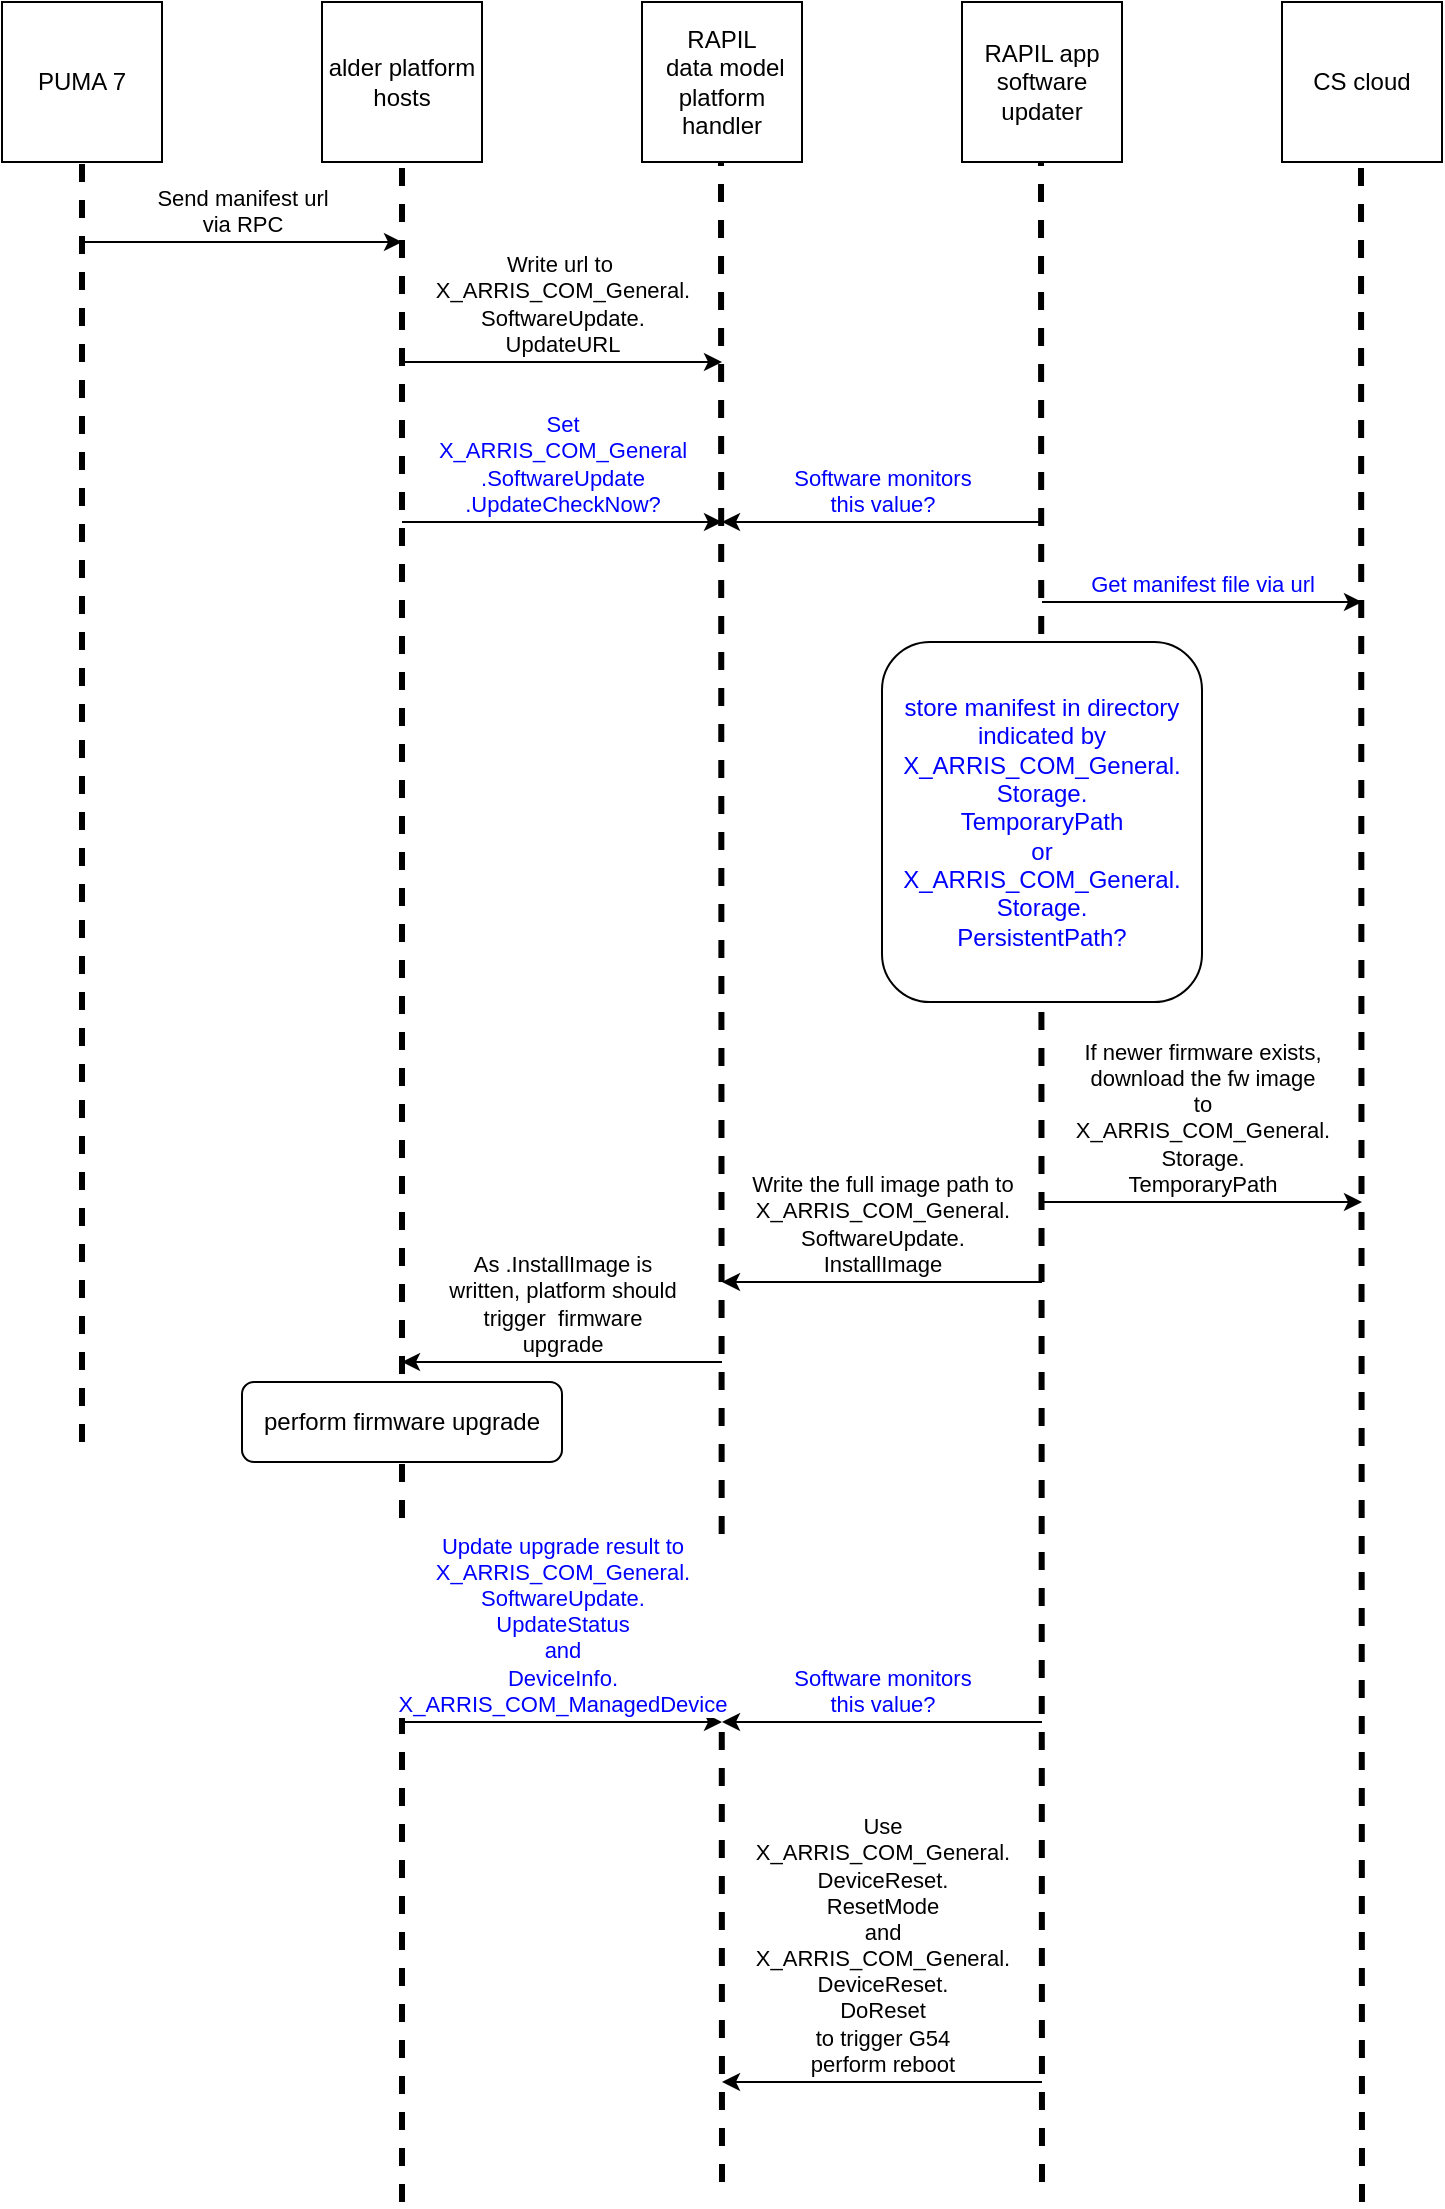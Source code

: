 <mxfile version="20.2.3" type="github">
  <diagram name="Page-1" id="74e2e168-ea6b-b213-b513-2b3c1d86103e">
    <mxGraphModel dx="782" dy="1331" grid="1" gridSize="10" guides="1" tooltips="1" connect="1" arrows="1" fold="1" page="1" pageScale="1" pageWidth="1100" pageHeight="850" background="none" math="0" shadow="0">
      <root>
        <mxCell id="0" />
        <mxCell id="1" parent="0" />
        <mxCell id="jdenM_Pm6bT-UXlrKvNA-3" value="PUMA 7" style="rounded=0;whiteSpace=wrap;html=1;" vertex="1" parent="1">
          <mxGeometry x="40" y="-840" width="80" height="80" as="geometry" />
        </mxCell>
        <mxCell id="jdenM_Pm6bT-UXlrKvNA-5" value="alder platform hosts" style="rounded=0;whiteSpace=wrap;html=1;" vertex="1" parent="1">
          <mxGeometry x="200" y="-840" width="80" height="80" as="geometry" />
        </mxCell>
        <mxCell id="jdenM_Pm6bT-UXlrKvNA-7" value="" style="endArrow=none;dashed=1;html=1;rounded=0;entryX=0.5;entryY=1;entryDx=0;entryDy=0;strokeWidth=3;" edge="1" parent="1" target="jdenM_Pm6bT-UXlrKvNA-3">
          <mxGeometry width="50" height="50" relative="1" as="geometry">
            <mxPoint x="80" y="-120" as="sourcePoint" />
            <mxPoint x="270" y="160" as="targetPoint" />
          </mxGeometry>
        </mxCell>
        <mxCell id="jdenM_Pm6bT-UXlrKvNA-9" value="RAPIL&lt;br&gt;&amp;nbsp;data model platform &lt;br&gt;handler" style="rounded=0;whiteSpace=wrap;html=1;" vertex="1" parent="1">
          <mxGeometry x="360" y="-840" width="80" height="80" as="geometry" />
        </mxCell>
        <mxCell id="jdenM_Pm6bT-UXlrKvNA-10" value="RAPIL app&lt;br&gt;software updater" style="rounded=0;whiteSpace=wrap;html=1;" vertex="1" parent="1">
          <mxGeometry x="520" y="-840" width="80" height="80" as="geometry" />
        </mxCell>
        <mxCell id="jdenM_Pm6bT-UXlrKvNA-12" value="" style="endArrow=none;dashed=1;html=1;rounded=0;entryX=0.5;entryY=1;entryDx=0;entryDy=0;strokeWidth=3;" edge="1" parent="1" target="jdenM_Pm6bT-UXlrKvNA-5">
          <mxGeometry width="50" height="50" relative="1" as="geometry">
            <mxPoint x="240" y="260" as="sourcePoint" />
            <mxPoint x="190" y="-650" as="targetPoint" />
          </mxGeometry>
        </mxCell>
        <mxCell id="jdenM_Pm6bT-UXlrKvNA-13" value="" style="endArrow=none;dashed=1;html=1;rounded=0;entryX=0.5;entryY=1;entryDx=0;entryDy=0;strokeWidth=3;" edge="1" parent="1">
          <mxGeometry width="50" height="50" relative="1" as="geometry">
            <mxPoint x="400" y="250" as="sourcePoint" />
            <mxPoint x="399.5" y="-760" as="targetPoint" />
          </mxGeometry>
        </mxCell>
        <mxCell id="jdenM_Pm6bT-UXlrKvNA-14" value="" style="endArrow=none;dashed=1;html=1;rounded=0;entryX=0.5;entryY=1;entryDx=0;entryDy=0;strokeWidth=3;" edge="1" parent="1">
          <mxGeometry width="50" height="50" relative="1" as="geometry">
            <mxPoint x="560" y="250" as="sourcePoint" />
            <mxPoint x="559.5" y="-760" as="targetPoint" />
          </mxGeometry>
        </mxCell>
        <mxCell id="jdenM_Pm6bT-UXlrKvNA-15" value="Send manifest url&lt;br&gt;via RPC" style="endArrow=classic;html=1;rounded=0;labelPosition=center;verticalLabelPosition=top;align=center;verticalAlign=bottom;" edge="1" parent="1">
          <mxGeometry width="50" height="50" relative="1" as="geometry">
            <mxPoint x="80" y="-720" as="sourcePoint" />
            <mxPoint x="240" y="-720" as="targetPoint" />
            <Array as="points" />
          </mxGeometry>
        </mxCell>
        <mxCell id="jdenM_Pm6bT-UXlrKvNA-16" value="Write url to&amp;nbsp;&lt;br&gt;&lt;span style=&quot;font-size: 11px;&quot;&gt;X_ARRIS_COM_General.&lt;br&gt;SoftwareUpdate.&lt;br&gt;UpdateURL&lt;/span&gt;" style="endArrow=classic;html=1;rounded=0;labelPosition=center;verticalLabelPosition=top;align=center;verticalAlign=bottom;" edge="1" parent="1">
          <mxGeometry width="50" height="50" relative="1" as="geometry">
            <mxPoint x="240" y="-660" as="sourcePoint" />
            <mxPoint x="400" y="-660" as="targetPoint" />
          </mxGeometry>
        </mxCell>
        <mxCell id="jdenM_Pm6bT-UXlrKvNA-18" value="&lt;font color=&quot;#0000ff&quot;&gt;Set&lt;br&gt;X_ARRIS_COM_General&lt;br&gt;.SoftwareUpdate&lt;br&gt;.UpdateCheckNow?&lt;/font&gt;" style="endArrow=classic;html=1;rounded=0;labelPosition=center;verticalLabelPosition=top;align=center;verticalAlign=bottom;" edge="1" parent="1">
          <mxGeometry width="50" height="50" relative="1" as="geometry">
            <mxPoint x="240" y="-580" as="sourcePoint" />
            <mxPoint x="400" y="-580" as="targetPoint" />
            <Array as="points">
              <mxPoint x="320" y="-580" />
            </Array>
          </mxGeometry>
        </mxCell>
        <mxCell id="jdenM_Pm6bT-UXlrKvNA-19" value="Software monitors&lt;br&gt;this value?" style="endArrow=classic;html=1;rounded=0;fontColor=#0000FF;labelPosition=center;verticalLabelPosition=top;align=center;verticalAlign=bottom;" edge="1" parent="1">
          <mxGeometry width="50" height="50" relative="1" as="geometry">
            <mxPoint x="560" y="-580" as="sourcePoint" />
            <mxPoint x="400" y="-580" as="targetPoint" />
          </mxGeometry>
        </mxCell>
        <mxCell id="jdenM_Pm6bT-UXlrKvNA-20" value="CS cloud" style="rounded=0;whiteSpace=wrap;html=1;" vertex="1" parent="1">
          <mxGeometry x="680" y="-840" width="80" height="80" as="geometry" />
        </mxCell>
        <mxCell id="jdenM_Pm6bT-UXlrKvNA-21" value="" style="endArrow=none;dashed=1;html=1;rounded=0;entryX=0.5;entryY=1;entryDx=0;entryDy=0;strokeWidth=3;" edge="1" parent="1">
          <mxGeometry width="50" height="50" relative="1" as="geometry">
            <mxPoint x="720" y="260" as="sourcePoint" />
            <mxPoint x="719.5" y="-760" as="targetPoint" />
          </mxGeometry>
        </mxCell>
        <mxCell id="jdenM_Pm6bT-UXlrKvNA-22" value="Get manifest file via url" style="endArrow=classic;html=1;rounded=0;fontColor=#0000FF;labelPosition=center;verticalLabelPosition=top;align=center;verticalAlign=bottom;" edge="1" parent="1">
          <mxGeometry width="50" height="50" relative="1" as="geometry">
            <mxPoint x="560" y="-540" as="sourcePoint" />
            <mxPoint x="720" y="-540" as="targetPoint" />
          </mxGeometry>
        </mxCell>
        <mxCell id="jdenM_Pm6bT-UXlrKvNA-24" value="store manifest in directory indicated by&lt;br&gt;X_ARRIS_COM_General.&lt;br&gt;Storage.&lt;br&gt;TemporaryPath&lt;br&gt;or&lt;br&gt;X_ARRIS_COM_General.&lt;br&gt;Storage.&lt;br&gt;PersistentPath?" style="rounded=1;whiteSpace=wrap;html=1;fontColor=#0000FF;" vertex="1" parent="1">
          <mxGeometry x="480" y="-520" width="160" height="180" as="geometry" />
        </mxCell>
        <mxCell id="jdenM_Pm6bT-UXlrKvNA-25" value="If newer firmware exists,&lt;br&gt;download the fw image&lt;br&gt;to&lt;br&gt;&lt;span style=&quot;font-size: 11px;&quot;&gt;X_ARRIS_COM_General.&lt;br&gt;Storage.&lt;br&gt;TemporaryPath&lt;/span&gt;" style="endArrow=classic;html=1;rounded=0;fontColor=#000000;labelPosition=center;verticalLabelPosition=top;align=center;verticalAlign=bottom;" edge="1" parent="1">
          <mxGeometry width="50" height="50" relative="1" as="geometry">
            <mxPoint x="560" y="-240" as="sourcePoint" />
            <mxPoint x="720" y="-240" as="targetPoint" />
            <Array as="points">
              <mxPoint x="640" y="-240" />
            </Array>
          </mxGeometry>
        </mxCell>
        <mxCell id="jdenM_Pm6bT-UXlrKvNA-26" value="Write the full image path to&lt;br&gt;&lt;span style=&quot;font-size: 11px;&quot;&gt;X_ARRIS_COM_General.&lt;br&gt;SoftwareUpdate.&lt;br&gt;InstallImage&lt;/span&gt;" style="endArrow=classic;html=1;rounded=0;fontColor=#000000;labelPosition=center;verticalLabelPosition=top;align=center;verticalAlign=bottom;" edge="1" parent="1">
          <mxGeometry width="50" height="50" relative="1" as="geometry">
            <mxPoint x="560" y="-200" as="sourcePoint" />
            <mxPoint x="400" y="-200" as="targetPoint" />
          </mxGeometry>
        </mxCell>
        <mxCell id="jdenM_Pm6bT-UXlrKvNA-27" value="As .InstallImage is&lt;br&gt;written, platform should&lt;br&gt;trigger&amp;nbsp;&amp;nbsp;firmware &lt;br&gt;upgrade" style="endArrow=classic;html=1;rounded=0;fontColor=#000000;labelPosition=center;verticalLabelPosition=top;align=center;verticalAlign=bottom;" edge="1" parent="1">
          <mxGeometry width="50" height="50" relative="1" as="geometry">
            <mxPoint x="400" y="-160" as="sourcePoint" />
            <mxPoint x="240" y="-160" as="targetPoint" />
          </mxGeometry>
        </mxCell>
        <mxCell id="jdenM_Pm6bT-UXlrKvNA-29" value="perform firmware upgrade" style="rounded=1;whiteSpace=wrap;html=1;fontColor=#000000;" vertex="1" parent="1">
          <mxGeometry x="160" y="-150" width="160" height="40" as="geometry" />
        </mxCell>
        <mxCell id="jdenM_Pm6bT-UXlrKvNA-30" value="&lt;font color=&quot;#0000ff&quot;&gt;Update upgrade result to&lt;br&gt;&lt;span style=&quot;font-size: 11px;&quot;&gt;X_ARRIS_COM_General.&lt;/span&gt;&lt;br&gt;&lt;span style=&quot;font-size: 11px;&quot;&gt;SoftwareUpdate.&lt;/span&gt;&lt;br&gt;&lt;span style=&quot;font-size: 11px;&quot;&gt;UpdateStatus&lt;/span&gt;&lt;br&gt;&lt;span style=&quot;font-size: 11px;&quot;&gt;and&lt;/span&gt;&lt;br&gt;&lt;span style=&quot;font-size: 11px;&quot;&gt;DeviceInfo.&lt;br&gt;X_ARRIS_COM_ManagedDevice&lt;/span&gt;&lt;br&gt;&lt;/font&gt;" style="endArrow=classic;html=1;rounded=0;fontColor=#000000;labelPosition=center;verticalLabelPosition=top;align=center;verticalAlign=bottom;" edge="1" parent="1">
          <mxGeometry width="50" height="50" relative="1" as="geometry">
            <mxPoint x="240" y="20" as="sourcePoint" />
            <mxPoint x="400" y="20" as="targetPoint" />
          </mxGeometry>
        </mxCell>
        <mxCell id="jdenM_Pm6bT-UXlrKvNA-31" value="Software monitors&lt;br&gt;this value?" style="endArrow=classic;html=1;rounded=0;fontColor=#0000FF;labelPosition=center;verticalLabelPosition=top;align=center;verticalAlign=bottom;" edge="1" parent="1">
          <mxGeometry width="50" height="50" relative="1" as="geometry">
            <mxPoint x="560" y="20" as="sourcePoint" />
            <mxPoint x="400" y="20" as="targetPoint" />
          </mxGeometry>
        </mxCell>
        <mxCell id="jdenM_Pm6bT-UXlrKvNA-32" value="Use&lt;br&gt;X_ARRIS_COM_General.&lt;br&gt;DeviceReset.&lt;br&gt;ResetMode&lt;br&gt;and&lt;br&gt;&lt;span style=&quot;font-size: 11px;&quot;&gt;X_ARRIS_COM_General.&lt;br&gt;DeviceReset.&lt;br&gt;DoReset&lt;br&gt;&lt;/span&gt;to trigger G54&lt;br&gt;perform reboot" style="endArrow=classic;html=1;rounded=0;fontColor=#000000;labelPosition=center;verticalLabelPosition=top;align=center;verticalAlign=bottom;" edge="1" parent="1">
          <mxGeometry width="50" height="50" relative="1" as="geometry">
            <mxPoint x="560" y="200" as="sourcePoint" />
            <mxPoint x="400" y="200" as="targetPoint" />
          </mxGeometry>
        </mxCell>
      </root>
    </mxGraphModel>
  </diagram>
</mxfile>
